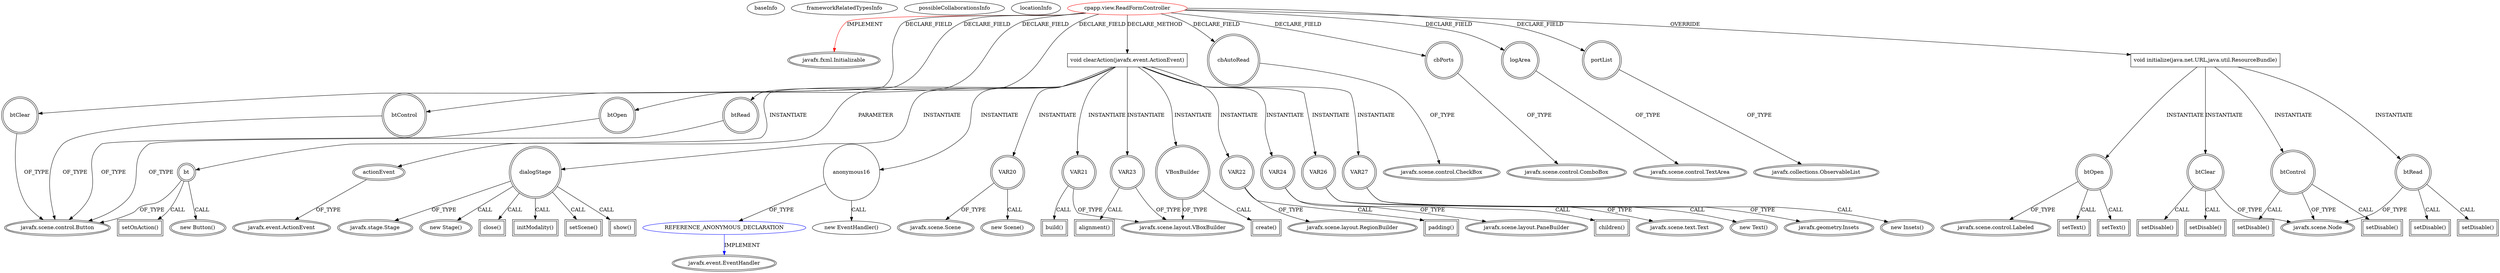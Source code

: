 digraph {
baseInfo[graphId=2757,category="extension_graph",isAnonymous=false,possibleRelation=true]
frameworkRelatedTypesInfo[0="javafx.fxml.Initializable"]
possibleCollaborationsInfo[0="2757~CLIENT_METHOD_DECLARATION-INSTANTIATION-~javafx.fxml.Initializable ~javafx.event.EventHandler ~false~true"]
locationInfo[projectName="gleba-cppoints",filePath="/gleba-cppoints/cppoints-master/src/cpapp/view/ReadFormController.java",contextSignature="ReadFormController",graphId="2757"]
0[label="cpapp.view.ReadFormController",vertexType="ROOT_CLIENT_CLASS_DECLARATION",isFrameworkType=false,color=red]
1[label="javafx.fxml.Initializable",vertexType="FRAMEWORK_INTERFACE_TYPE",isFrameworkType=true,peripheries=2]
2[label="btClear",vertexType="FIELD_DECLARATION",isFrameworkType=true,peripheries=2,shape=circle]
3[label="javafx.scene.control.Button",vertexType="FRAMEWORK_CLASS_TYPE",isFrameworkType=true,peripheries=2]
4[label="btControl",vertexType="FIELD_DECLARATION",isFrameworkType=true,peripheries=2,shape=circle]
6[label="btOpen",vertexType="FIELD_DECLARATION",isFrameworkType=true,peripheries=2,shape=circle]
8[label="btRead",vertexType="FIELD_DECLARATION",isFrameworkType=true,peripheries=2,shape=circle]
10[label="cbAutoRead",vertexType="FIELD_DECLARATION",isFrameworkType=true,peripheries=2,shape=circle]
11[label="javafx.scene.control.CheckBox",vertexType="FRAMEWORK_CLASS_TYPE",isFrameworkType=true,peripheries=2]
12[label="cbPorts",vertexType="FIELD_DECLARATION",isFrameworkType=true,peripheries=2,shape=circle]
13[label="javafx.scene.control.ComboBox",vertexType="FRAMEWORK_CLASS_TYPE",isFrameworkType=true,peripheries=2]
14[label="logArea",vertexType="FIELD_DECLARATION",isFrameworkType=true,peripheries=2,shape=circle]
15[label="javafx.scene.control.TextArea",vertexType="FRAMEWORK_CLASS_TYPE",isFrameworkType=true,peripheries=2]
16[label="portList",vertexType="FIELD_DECLARATION",isFrameworkType=true,peripheries=2,shape=circle]
17[label="javafx.collections.ObservableList",vertexType="FRAMEWORK_INTERFACE_TYPE",isFrameworkType=true,peripheries=2]
18[label="void initialize(java.net.URL,java.util.ResourceBundle)",vertexType="OVERRIDING_METHOD_DECLARATION",isFrameworkType=false,shape=box]
19[label="btOpen",vertexType="VARIABLE_EXPRESION",isFrameworkType=true,peripheries=2,shape=circle]
21[label="javafx.scene.control.Labeled",vertexType="FRAMEWORK_CLASS_TYPE",isFrameworkType=true,peripheries=2]
20[label="setText()",vertexType="INSIDE_CALL",isFrameworkType=true,peripheries=2,shape=box]
22[label="btRead",vertexType="VARIABLE_EXPRESION",isFrameworkType=true,peripheries=2,shape=circle]
24[label="javafx.scene.Node",vertexType="FRAMEWORK_CLASS_TYPE",isFrameworkType=true,peripheries=2]
23[label="setDisable()",vertexType="INSIDE_CALL",isFrameworkType=true,peripheries=2,shape=box]
25[label="btClear",vertexType="VARIABLE_EXPRESION",isFrameworkType=true,peripheries=2,shape=circle]
26[label="setDisable()",vertexType="INSIDE_CALL",isFrameworkType=true,peripheries=2,shape=box]
28[label="btControl",vertexType="VARIABLE_EXPRESION",isFrameworkType=true,peripheries=2,shape=circle]
29[label="setDisable()",vertexType="INSIDE_CALL",isFrameworkType=true,peripheries=2,shape=box]
32[label="setText()",vertexType="INSIDE_CALL",isFrameworkType=true,peripheries=2,shape=box]
34[label="setDisable()",vertexType="INSIDE_CALL",isFrameworkType=true,peripheries=2,shape=box]
36[label="setDisable()",vertexType="INSIDE_CALL",isFrameworkType=true,peripheries=2,shape=box]
38[label="setDisable()",vertexType="INSIDE_CALL",isFrameworkType=true,peripheries=2,shape=box]
66[label="void clearAction(javafx.event.ActionEvent)",vertexType="CLIENT_METHOD_DECLARATION",isFrameworkType=false,shape=box]
67[label="actionEvent",vertexType="PARAMETER_DECLARATION",isFrameworkType=true,peripheries=2]
68[label="javafx.event.ActionEvent",vertexType="FRAMEWORK_CLASS_TYPE",isFrameworkType=true,peripheries=2]
70[label="dialogStage",vertexType="VARIABLE_EXPRESION",isFrameworkType=true,peripheries=2,shape=circle]
71[label="javafx.stage.Stage",vertexType="FRAMEWORK_CLASS_TYPE",isFrameworkType=true,peripheries=2]
69[label="new Stage()",vertexType="CONSTRUCTOR_CALL",isFrameworkType=true,peripheries=2]
73[label="bt",vertexType="VARIABLE_EXPRESION",isFrameworkType=true,peripheries=2,shape=circle]
72[label="new Button()",vertexType="CONSTRUCTOR_CALL",isFrameworkType=true,peripheries=2]
76[label="setOnAction()",vertexType="INSIDE_CALL",isFrameworkType=true,peripheries=2,shape=box]
78[label="anonymous16",vertexType="VARIABLE_EXPRESION",isFrameworkType=false,shape=circle]
79[label="REFERENCE_ANONYMOUS_DECLARATION",vertexType="REFERENCE_ANONYMOUS_DECLARATION",isFrameworkType=false,color=blue]
80[label="javafx.event.EventHandler",vertexType="FRAMEWORK_INTERFACE_TYPE",isFrameworkType=true,peripheries=2]
77[label="new EventHandler()",vertexType="CONSTRUCTOR_CALL",isFrameworkType=false]
82[label="close()",vertexType="INSIDE_CALL",isFrameworkType=true,peripheries=2,shape=box]
84[label="initModality()",vertexType="INSIDE_CALL",isFrameworkType=true,peripheries=2,shape=box]
86[label="setScene()",vertexType="INSIDE_CALL",isFrameworkType=true,peripheries=2,shape=box]
88[label="VAR20",vertexType="VARIABLE_EXPRESION",isFrameworkType=true,peripheries=2,shape=circle]
89[label="javafx.scene.Scene",vertexType="FRAMEWORK_CLASS_TYPE",isFrameworkType=true,peripheries=2]
87[label="new Scene()",vertexType="CONSTRUCTOR_CALL",isFrameworkType=true,peripheries=2]
90[label="VAR21",vertexType="VARIABLE_EXPRESION",isFrameworkType=true,peripheries=2,shape=circle]
92[label="javafx.scene.layout.VBoxBuilder",vertexType="FRAMEWORK_CLASS_TYPE",isFrameworkType=true,peripheries=2]
91[label="build()",vertexType="INSIDE_CALL",isFrameworkType=true,peripheries=2,shape=box]
93[label="VAR22",vertexType="VARIABLE_EXPRESION",isFrameworkType=true,peripheries=2,shape=circle]
95[label="javafx.scene.layout.RegionBuilder",vertexType="FRAMEWORK_CLASS_TYPE",isFrameworkType=true,peripheries=2]
94[label="padding()",vertexType="INSIDE_CALL",isFrameworkType=true,peripheries=2,shape=box]
96[label="VAR23",vertexType="VARIABLE_EXPRESION",isFrameworkType=true,peripheries=2,shape=circle]
97[label="alignment()",vertexType="INSIDE_CALL",isFrameworkType=true,peripheries=2,shape=box]
99[label="VAR24",vertexType="VARIABLE_EXPRESION",isFrameworkType=true,peripheries=2,shape=circle]
101[label="javafx.scene.layout.PaneBuilder",vertexType="FRAMEWORK_CLASS_TYPE",isFrameworkType=true,peripheries=2]
100[label="children()",vertexType="INSIDE_CALL",isFrameworkType=true,peripheries=2,shape=box]
102[label="VBoxBuilder",vertexType="VARIABLE_EXPRESION",isFrameworkType=true,peripheries=2,shape=circle]
103[label="create()",vertexType="INSIDE_CALL",isFrameworkType=true,peripheries=2,shape=box]
106[label="VAR26",vertexType="VARIABLE_EXPRESION",isFrameworkType=true,peripheries=2,shape=circle]
107[label="javafx.scene.text.Text",vertexType="FRAMEWORK_CLASS_TYPE",isFrameworkType=true,peripheries=2]
105[label="new Text()",vertexType="CONSTRUCTOR_CALL",isFrameworkType=true,peripheries=2]
109[label="VAR27",vertexType="VARIABLE_EXPRESION",isFrameworkType=true,peripheries=2,shape=circle]
110[label="javafx.geometry.Insets",vertexType="FRAMEWORK_CLASS_TYPE",isFrameworkType=true,peripheries=2]
108[label="new Insets()",vertexType="CONSTRUCTOR_CALL",isFrameworkType=true,peripheries=2]
112[label="show()",vertexType="INSIDE_CALL",isFrameworkType=true,peripheries=2,shape=box]
0->1[label="IMPLEMENT",color=red]
0->2[label="DECLARE_FIELD"]
2->3[label="OF_TYPE"]
0->4[label="DECLARE_FIELD"]
4->3[label="OF_TYPE"]
0->6[label="DECLARE_FIELD"]
6->3[label="OF_TYPE"]
0->8[label="DECLARE_FIELD"]
8->3[label="OF_TYPE"]
0->10[label="DECLARE_FIELD"]
10->11[label="OF_TYPE"]
0->12[label="DECLARE_FIELD"]
12->13[label="OF_TYPE"]
0->14[label="DECLARE_FIELD"]
14->15[label="OF_TYPE"]
0->16[label="DECLARE_FIELD"]
16->17[label="OF_TYPE"]
0->18[label="OVERRIDE"]
18->19[label="INSTANTIATE"]
19->21[label="OF_TYPE"]
19->20[label="CALL"]
18->22[label="INSTANTIATE"]
22->24[label="OF_TYPE"]
22->23[label="CALL"]
18->25[label="INSTANTIATE"]
25->24[label="OF_TYPE"]
25->26[label="CALL"]
18->28[label="INSTANTIATE"]
28->24[label="OF_TYPE"]
28->29[label="CALL"]
19->32[label="CALL"]
22->34[label="CALL"]
25->36[label="CALL"]
28->38[label="CALL"]
0->66[label="DECLARE_METHOD"]
67->68[label="OF_TYPE"]
66->67[label="PARAMETER"]
66->70[label="INSTANTIATE"]
70->71[label="OF_TYPE"]
70->69[label="CALL"]
66->73[label="INSTANTIATE"]
73->3[label="OF_TYPE"]
73->72[label="CALL"]
73->76[label="CALL"]
66->78[label="INSTANTIATE"]
79->80[label="IMPLEMENT",color=blue]
78->79[label="OF_TYPE"]
78->77[label="CALL"]
70->82[label="CALL"]
70->84[label="CALL"]
70->86[label="CALL"]
66->88[label="INSTANTIATE"]
88->89[label="OF_TYPE"]
88->87[label="CALL"]
66->90[label="INSTANTIATE"]
90->92[label="OF_TYPE"]
90->91[label="CALL"]
66->93[label="INSTANTIATE"]
93->95[label="OF_TYPE"]
93->94[label="CALL"]
66->96[label="INSTANTIATE"]
96->92[label="OF_TYPE"]
96->97[label="CALL"]
66->99[label="INSTANTIATE"]
99->101[label="OF_TYPE"]
99->100[label="CALL"]
66->102[label="INSTANTIATE"]
102->92[label="OF_TYPE"]
102->103[label="CALL"]
66->106[label="INSTANTIATE"]
106->107[label="OF_TYPE"]
106->105[label="CALL"]
66->109[label="INSTANTIATE"]
109->110[label="OF_TYPE"]
109->108[label="CALL"]
70->112[label="CALL"]
}
